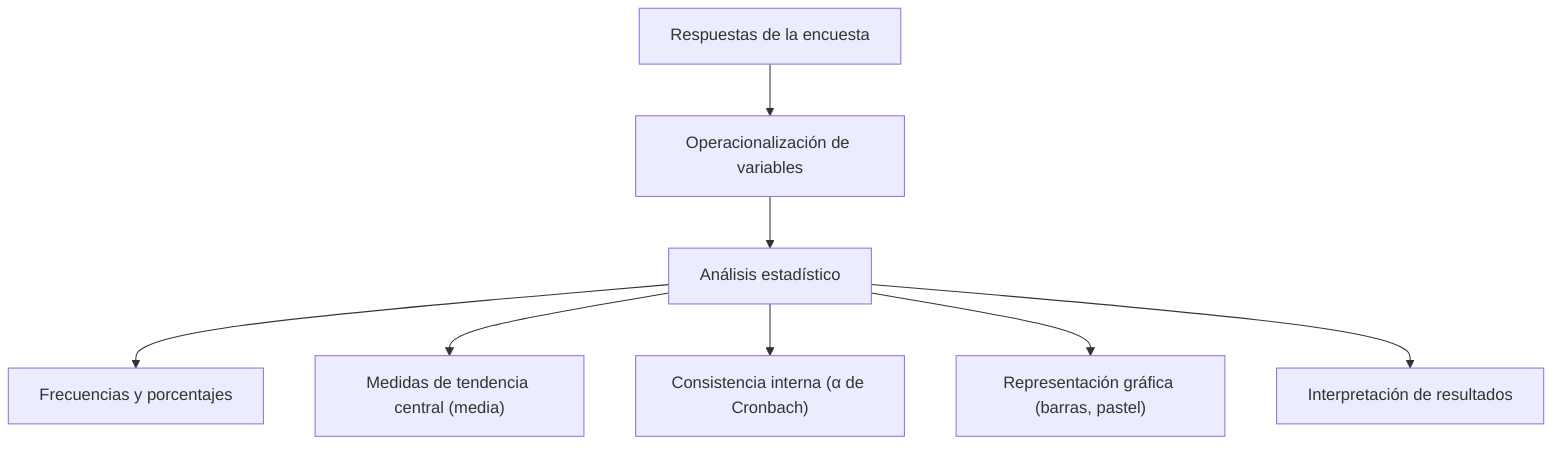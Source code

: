 flowchart TD
  A[Respuestas de la encuesta] --> B[Operacionalización de variables]
  B --> C[Análisis estadístico]
  C --> C1[Frecuencias y porcentajes]
  C --> C2["Medidas de tendencia central (media)"]
  C --> C3["Consistencia interna (α de Cronbach)"]
  C --> C4["Representación gráfica (barras, pastel)"]
  C --> D[Interpretación de resultados]